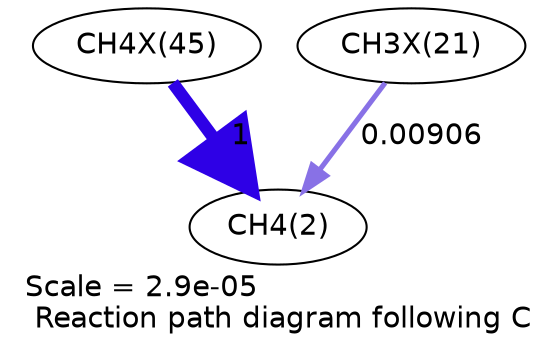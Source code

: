 digraph reaction_paths {
center=1;
s100 -> s4[fontname="Helvetica", penwidth=6, arrowsize=3, color="0.7, 1.5, 0.9"
, label=" 1"];
s92 -> s4[fontname="Helvetica", penwidth=2.45, arrowsize=1.22, color="0.7, 0.509, 0.9"
, label=" 0.00906"];
s4 [ fontname="Helvetica", label="CH4(2)"];
s92 [ fontname="Helvetica", label="CH3X(21)"];
s100 [ fontname="Helvetica", label="CH4X(45)"];
 label = "Scale = 2.9e-05\l Reaction path diagram following C";
 fontname = "Helvetica";
}
